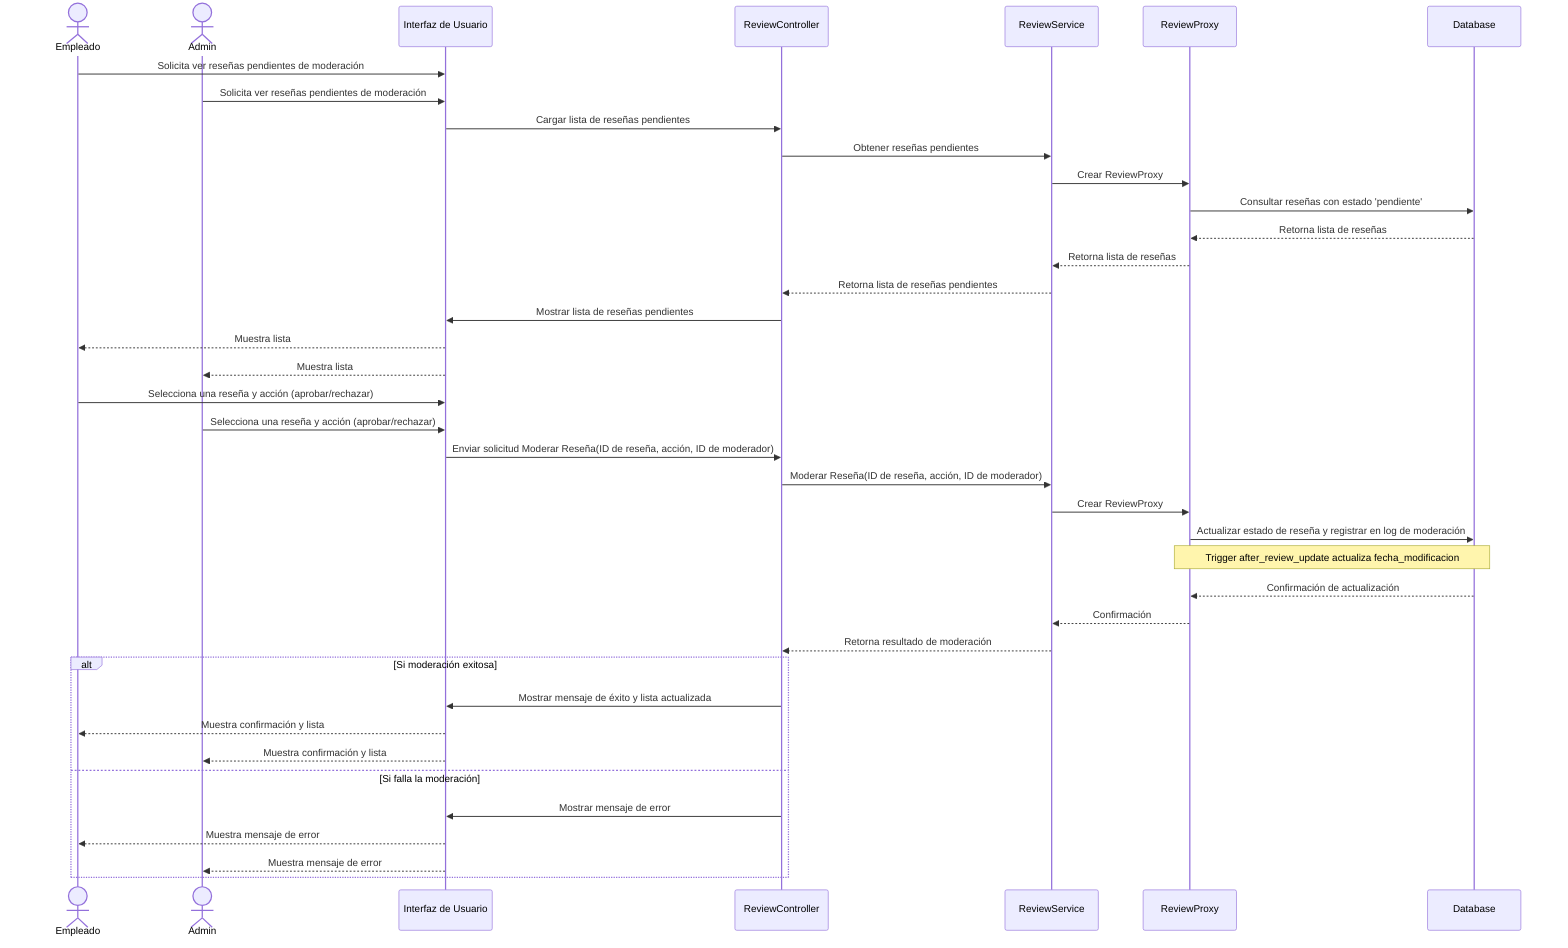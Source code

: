 sequenceDiagram
    actor Empleado
    actor Admin
    participant UI as Interfaz de Usuario
    participant RC as ReviewController
    participant RS as ReviewService
    participant RP as ReviewProxy
    participant DB as Database

    Empleado->>UI: Solicita ver reseñas pendientes de moderación
    Admin->>UI: Solicita ver reseñas pendientes de moderación
    UI->>RC: Cargar lista de reseñas pendientes
    RC->>RS: Obtener reseñas pendientes
    RS->>RP: Crear ReviewProxy
    RP->>DB: Consultar reseñas con estado 'pendiente'
    DB-->>RP: Retorna lista de reseñas
    RP-->>RS: Retorna lista de reseñas
    RS-->>RC: Retorna lista de reseñas pendientes
    RC->>UI: Mostrar lista de reseñas pendientes
    UI-->>Empleado: Muestra lista
    UI-->>Admin: Muestra lista

    Empleado->>UI: Selecciona una reseña y acción (aprobar/rechazar)
    Admin->>UI: Selecciona una reseña y acción (aprobar/rechazar)
    UI->>RC: Enviar solicitud Moderar Reseña(ID de reseña, acción, ID de moderador)
    RC->>RS: Moderar Reseña(ID de reseña, acción, ID de moderador)
    RS->>RP: Crear ReviewProxy
    RP->>DB: Actualizar estado de reseña y registrar en log de moderación
    Note over RP,DB: Trigger after_review_update actualiza fecha_modificacion
    DB-->>RP: Confirmación de actualización
    RP-->>RS: Confirmación
    RS-->>RC: Retorna resultado de moderación
    alt Si moderación exitosa
        RC->>UI: Mostrar mensaje de éxito y lista actualizada
        UI-->>Empleado: Muestra confirmación y lista
        UI-->>Admin: Muestra confirmación y lista
    else Si falla la moderación
        RC->>UI: Mostrar mensaje de error
        UI-->>Empleado: Muestra mensaje de error
        UI-->>Admin: Muestra mensaje de error
    end